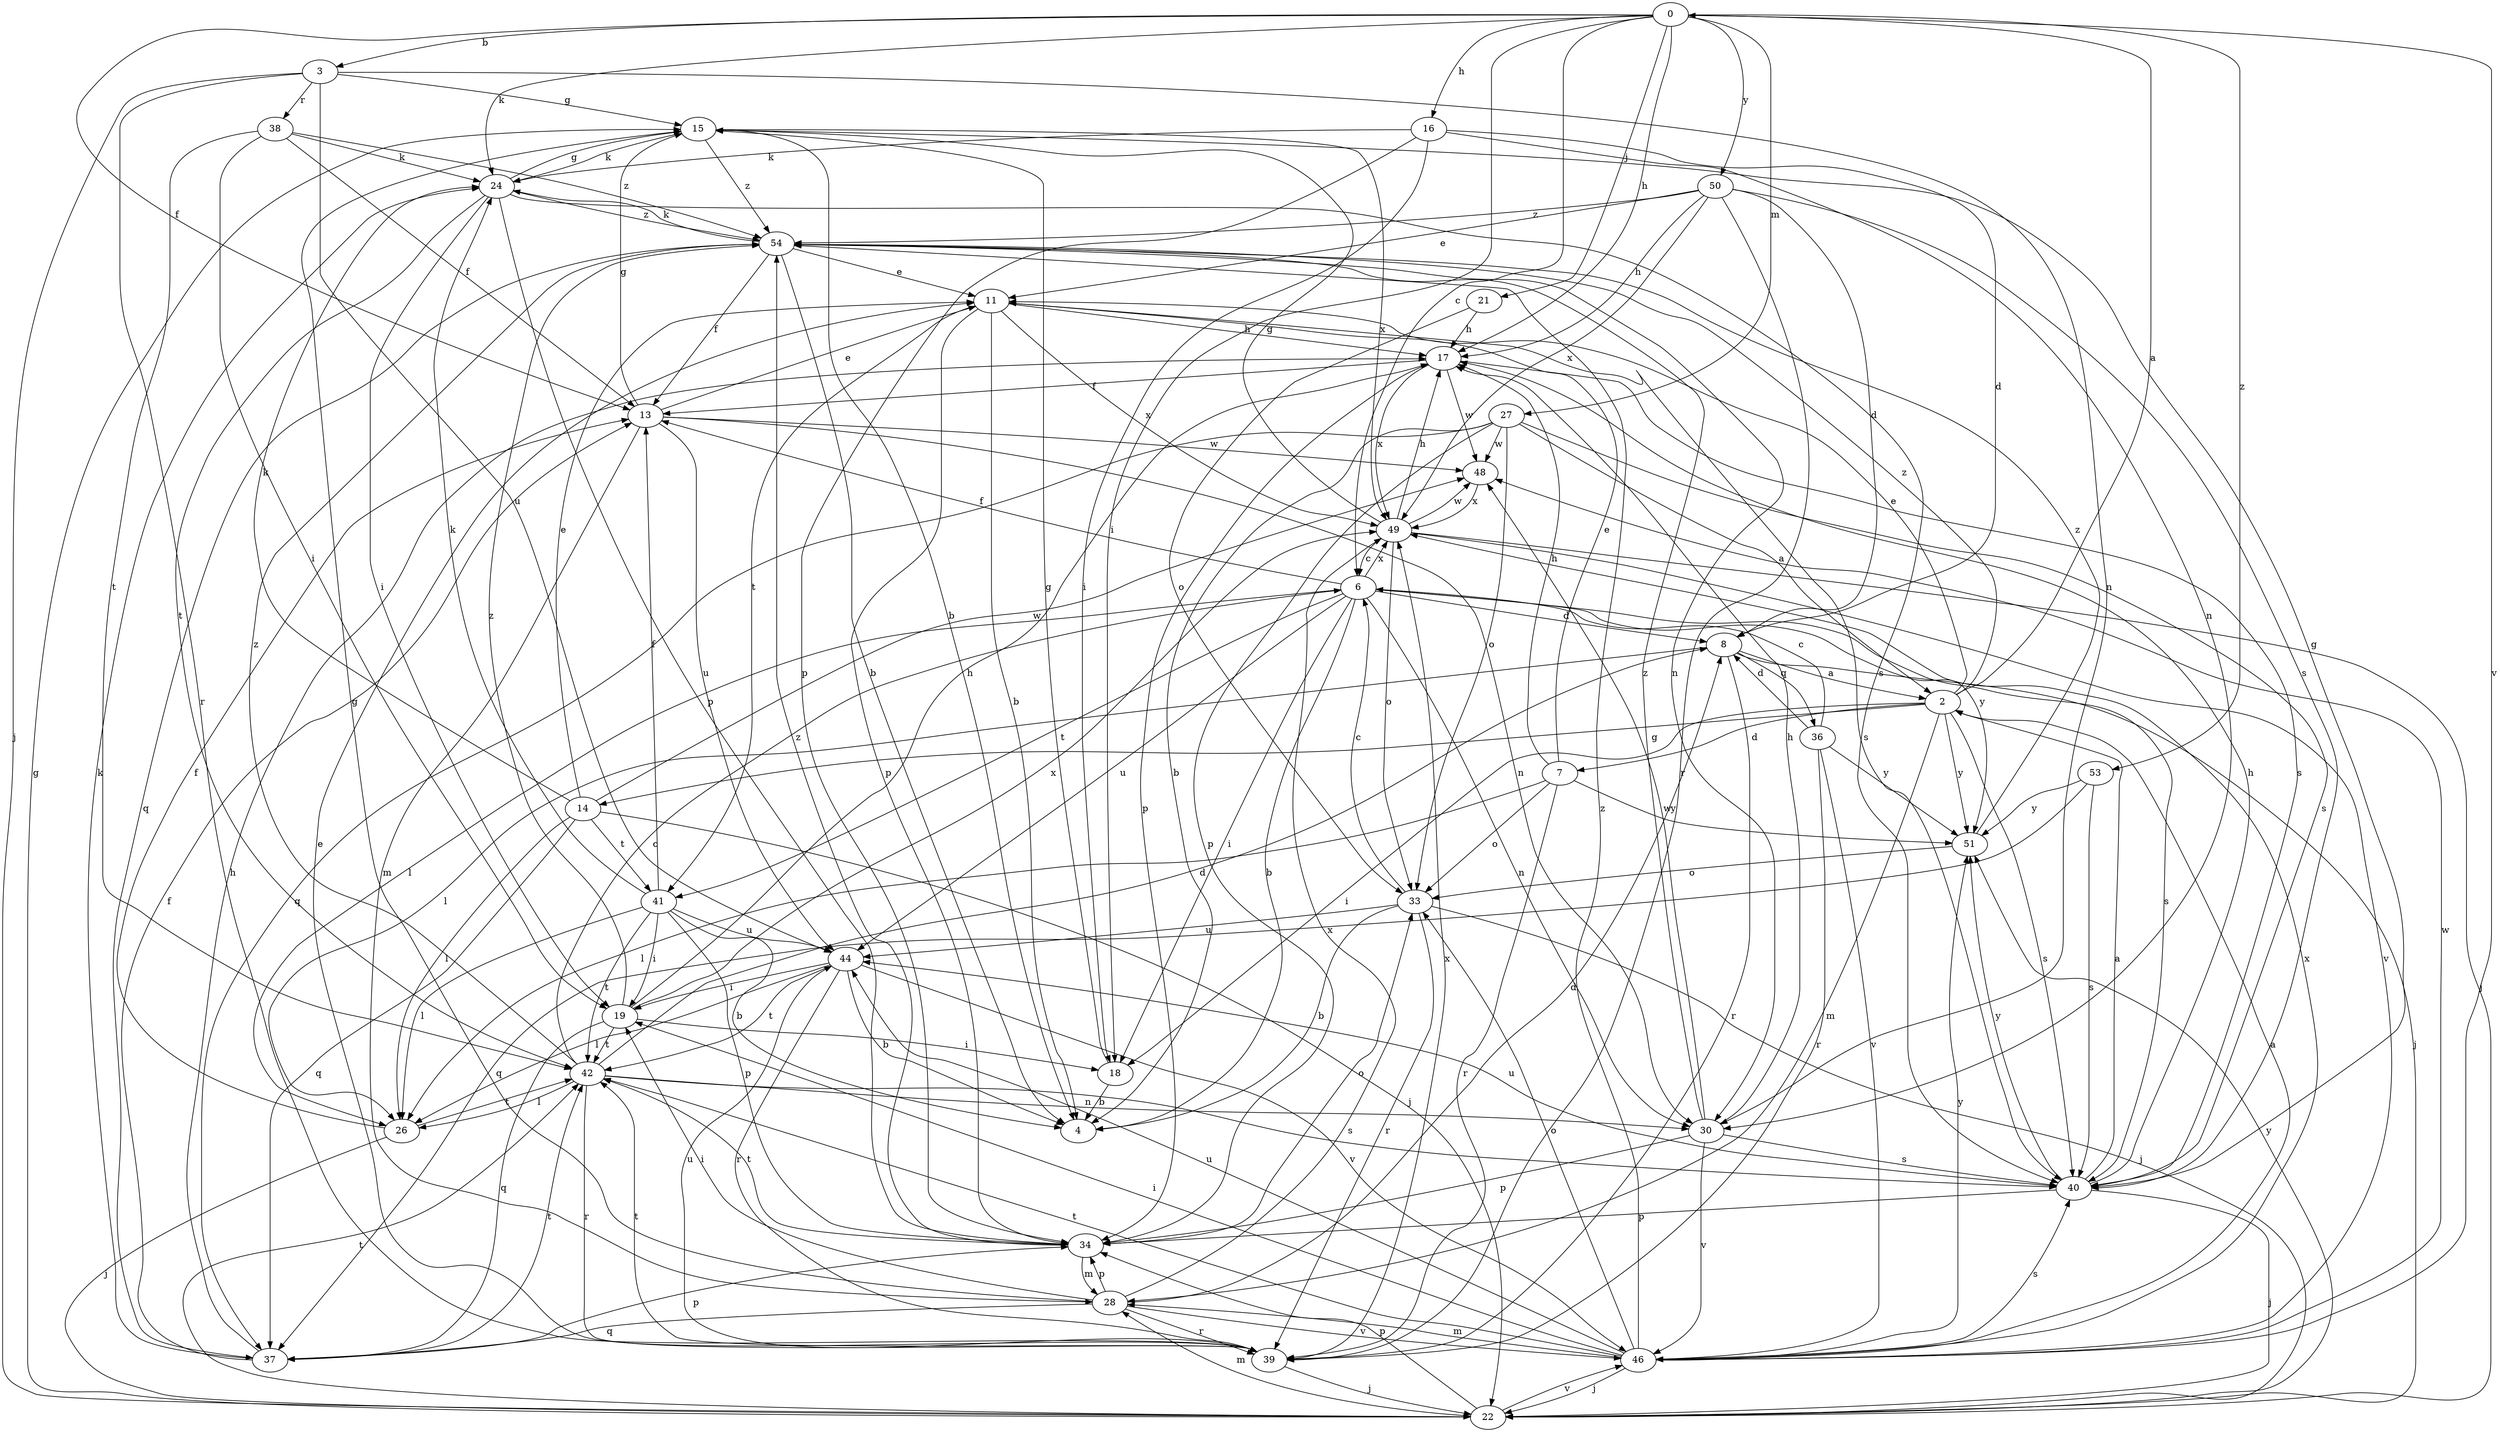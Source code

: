 strict digraph  {
0;
2;
3;
4;
6;
7;
8;
11;
13;
14;
15;
16;
17;
18;
19;
21;
22;
24;
26;
27;
28;
30;
33;
34;
36;
37;
38;
39;
40;
41;
42;
44;
46;
48;
49;
50;
51;
53;
54;
0 -> 3  [label=b];
0 -> 6  [label=c];
0 -> 13  [label=f];
0 -> 16  [label=h];
0 -> 17  [label=h];
0 -> 18  [label=i];
0 -> 21  [label=j];
0 -> 24  [label=k];
0 -> 27  [label=m];
0 -> 46  [label=v];
0 -> 50  [label=y];
0 -> 53  [label=z];
2 -> 0  [label=a];
2 -> 7  [label=d];
2 -> 11  [label=e];
2 -> 14  [label=g];
2 -> 18  [label=i];
2 -> 28  [label=m];
2 -> 40  [label=s];
2 -> 51  [label=y];
2 -> 54  [label=z];
3 -> 15  [label=g];
3 -> 22  [label=j];
3 -> 30  [label=n];
3 -> 38  [label=r];
3 -> 39  [label=r];
3 -> 44  [label=u];
6 -> 4  [label=b];
6 -> 8  [label=d];
6 -> 13  [label=f];
6 -> 18  [label=i];
6 -> 26  [label=l];
6 -> 30  [label=n];
6 -> 40  [label=s];
6 -> 41  [label=t];
6 -> 44  [label=u];
6 -> 49  [label=x];
6 -> 51  [label=y];
7 -> 11  [label=e];
7 -> 17  [label=h];
7 -> 26  [label=l];
7 -> 33  [label=o];
7 -> 39  [label=r];
7 -> 51  [label=y];
8 -> 2  [label=a];
8 -> 22  [label=j];
8 -> 26  [label=l];
8 -> 36  [label=q];
8 -> 39  [label=r];
11 -> 4  [label=b];
11 -> 17  [label=h];
11 -> 34  [label=p];
11 -> 40  [label=s];
11 -> 41  [label=t];
11 -> 49  [label=x];
13 -> 11  [label=e];
13 -> 15  [label=g];
13 -> 28  [label=m];
13 -> 30  [label=n];
13 -> 44  [label=u];
13 -> 48  [label=w];
14 -> 11  [label=e];
14 -> 22  [label=j];
14 -> 24  [label=k];
14 -> 26  [label=l];
14 -> 37  [label=q];
14 -> 41  [label=t];
14 -> 48  [label=w];
15 -> 4  [label=b];
15 -> 24  [label=k];
15 -> 49  [label=x];
15 -> 54  [label=z];
16 -> 8  [label=d];
16 -> 18  [label=i];
16 -> 24  [label=k];
16 -> 30  [label=n];
16 -> 34  [label=p];
17 -> 13  [label=f];
17 -> 34  [label=p];
17 -> 40  [label=s];
17 -> 48  [label=w];
17 -> 49  [label=x];
18 -> 4  [label=b];
18 -> 15  [label=g];
19 -> 17  [label=h];
19 -> 18  [label=i];
19 -> 37  [label=q];
19 -> 42  [label=t];
19 -> 49  [label=x];
19 -> 54  [label=z];
21 -> 17  [label=h];
21 -> 33  [label=o];
22 -> 15  [label=g];
22 -> 28  [label=m];
22 -> 34  [label=p];
22 -> 42  [label=t];
22 -> 46  [label=v];
22 -> 51  [label=y];
24 -> 15  [label=g];
24 -> 19  [label=i];
24 -> 34  [label=p];
24 -> 40  [label=s];
24 -> 42  [label=t];
24 -> 54  [label=z];
26 -> 13  [label=f];
26 -> 22  [label=j];
26 -> 42  [label=t];
27 -> 2  [label=a];
27 -> 4  [label=b];
27 -> 33  [label=o];
27 -> 34  [label=p];
27 -> 37  [label=q];
27 -> 40  [label=s];
27 -> 48  [label=w];
28 -> 8  [label=d];
28 -> 15  [label=g];
28 -> 19  [label=i];
28 -> 34  [label=p];
28 -> 37  [label=q];
28 -> 39  [label=r];
28 -> 46  [label=v];
28 -> 49  [label=x];
30 -> 17  [label=h];
30 -> 34  [label=p];
30 -> 40  [label=s];
30 -> 46  [label=v];
30 -> 48  [label=w];
30 -> 54  [label=z];
33 -> 4  [label=b];
33 -> 6  [label=c];
33 -> 22  [label=j];
33 -> 39  [label=r];
33 -> 44  [label=u];
34 -> 28  [label=m];
34 -> 33  [label=o];
34 -> 42  [label=t];
34 -> 54  [label=z];
36 -> 6  [label=c];
36 -> 8  [label=d];
36 -> 39  [label=r];
36 -> 46  [label=v];
36 -> 51  [label=y];
37 -> 13  [label=f];
37 -> 17  [label=h];
37 -> 24  [label=k];
37 -> 34  [label=p];
37 -> 42  [label=t];
38 -> 13  [label=f];
38 -> 19  [label=i];
38 -> 24  [label=k];
38 -> 42  [label=t];
38 -> 54  [label=z];
39 -> 11  [label=e];
39 -> 22  [label=j];
39 -> 42  [label=t];
39 -> 44  [label=u];
39 -> 49  [label=x];
40 -> 2  [label=a];
40 -> 15  [label=g];
40 -> 17  [label=h];
40 -> 22  [label=j];
40 -> 34  [label=p];
40 -> 44  [label=u];
40 -> 51  [label=y];
41 -> 4  [label=b];
41 -> 13  [label=f];
41 -> 19  [label=i];
41 -> 24  [label=k];
41 -> 26  [label=l];
41 -> 34  [label=p];
41 -> 42  [label=t];
41 -> 44  [label=u];
42 -> 6  [label=c];
42 -> 8  [label=d];
42 -> 26  [label=l];
42 -> 30  [label=n];
42 -> 39  [label=r];
42 -> 40  [label=s];
42 -> 54  [label=z];
44 -> 4  [label=b];
44 -> 19  [label=i];
44 -> 26  [label=l];
44 -> 39  [label=r];
44 -> 42  [label=t];
44 -> 46  [label=v];
46 -> 2  [label=a];
46 -> 19  [label=i];
46 -> 22  [label=j];
46 -> 28  [label=m];
46 -> 33  [label=o];
46 -> 40  [label=s];
46 -> 42  [label=t];
46 -> 44  [label=u];
46 -> 48  [label=w];
46 -> 49  [label=x];
46 -> 51  [label=y];
46 -> 54  [label=z];
48 -> 49  [label=x];
49 -> 6  [label=c];
49 -> 15  [label=g];
49 -> 17  [label=h];
49 -> 22  [label=j];
49 -> 33  [label=o];
49 -> 46  [label=v];
49 -> 48  [label=w];
50 -> 8  [label=d];
50 -> 11  [label=e];
50 -> 17  [label=h];
50 -> 39  [label=r];
50 -> 40  [label=s];
50 -> 49  [label=x];
50 -> 54  [label=z];
51 -> 33  [label=o];
51 -> 54  [label=z];
53 -> 37  [label=q];
53 -> 40  [label=s];
53 -> 51  [label=y];
54 -> 4  [label=b];
54 -> 11  [label=e];
54 -> 13  [label=f];
54 -> 24  [label=k];
54 -> 30  [label=n];
54 -> 37  [label=q];
}
